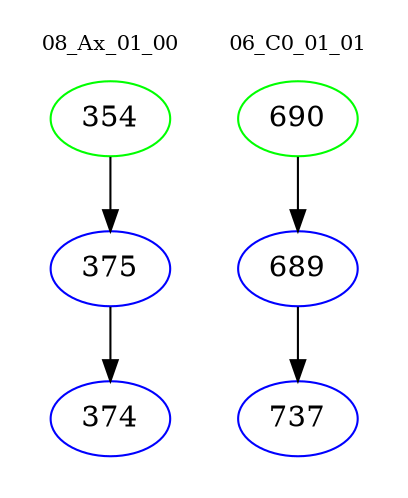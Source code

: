 digraph{
subgraph cluster_0 {
color = white
label = "08_Ax_01_00";
fontsize=10;
T0_354 [label="354", color="green"]
T0_354 -> T0_375 [color="black"]
T0_375 [label="375", color="blue"]
T0_375 -> T0_374 [color="black"]
T0_374 [label="374", color="blue"]
}
subgraph cluster_1 {
color = white
label = "06_C0_01_01";
fontsize=10;
T1_690 [label="690", color="green"]
T1_690 -> T1_689 [color="black"]
T1_689 [label="689", color="blue"]
T1_689 -> T1_737 [color="black"]
T1_737 [label="737", color="blue"]
}
}
